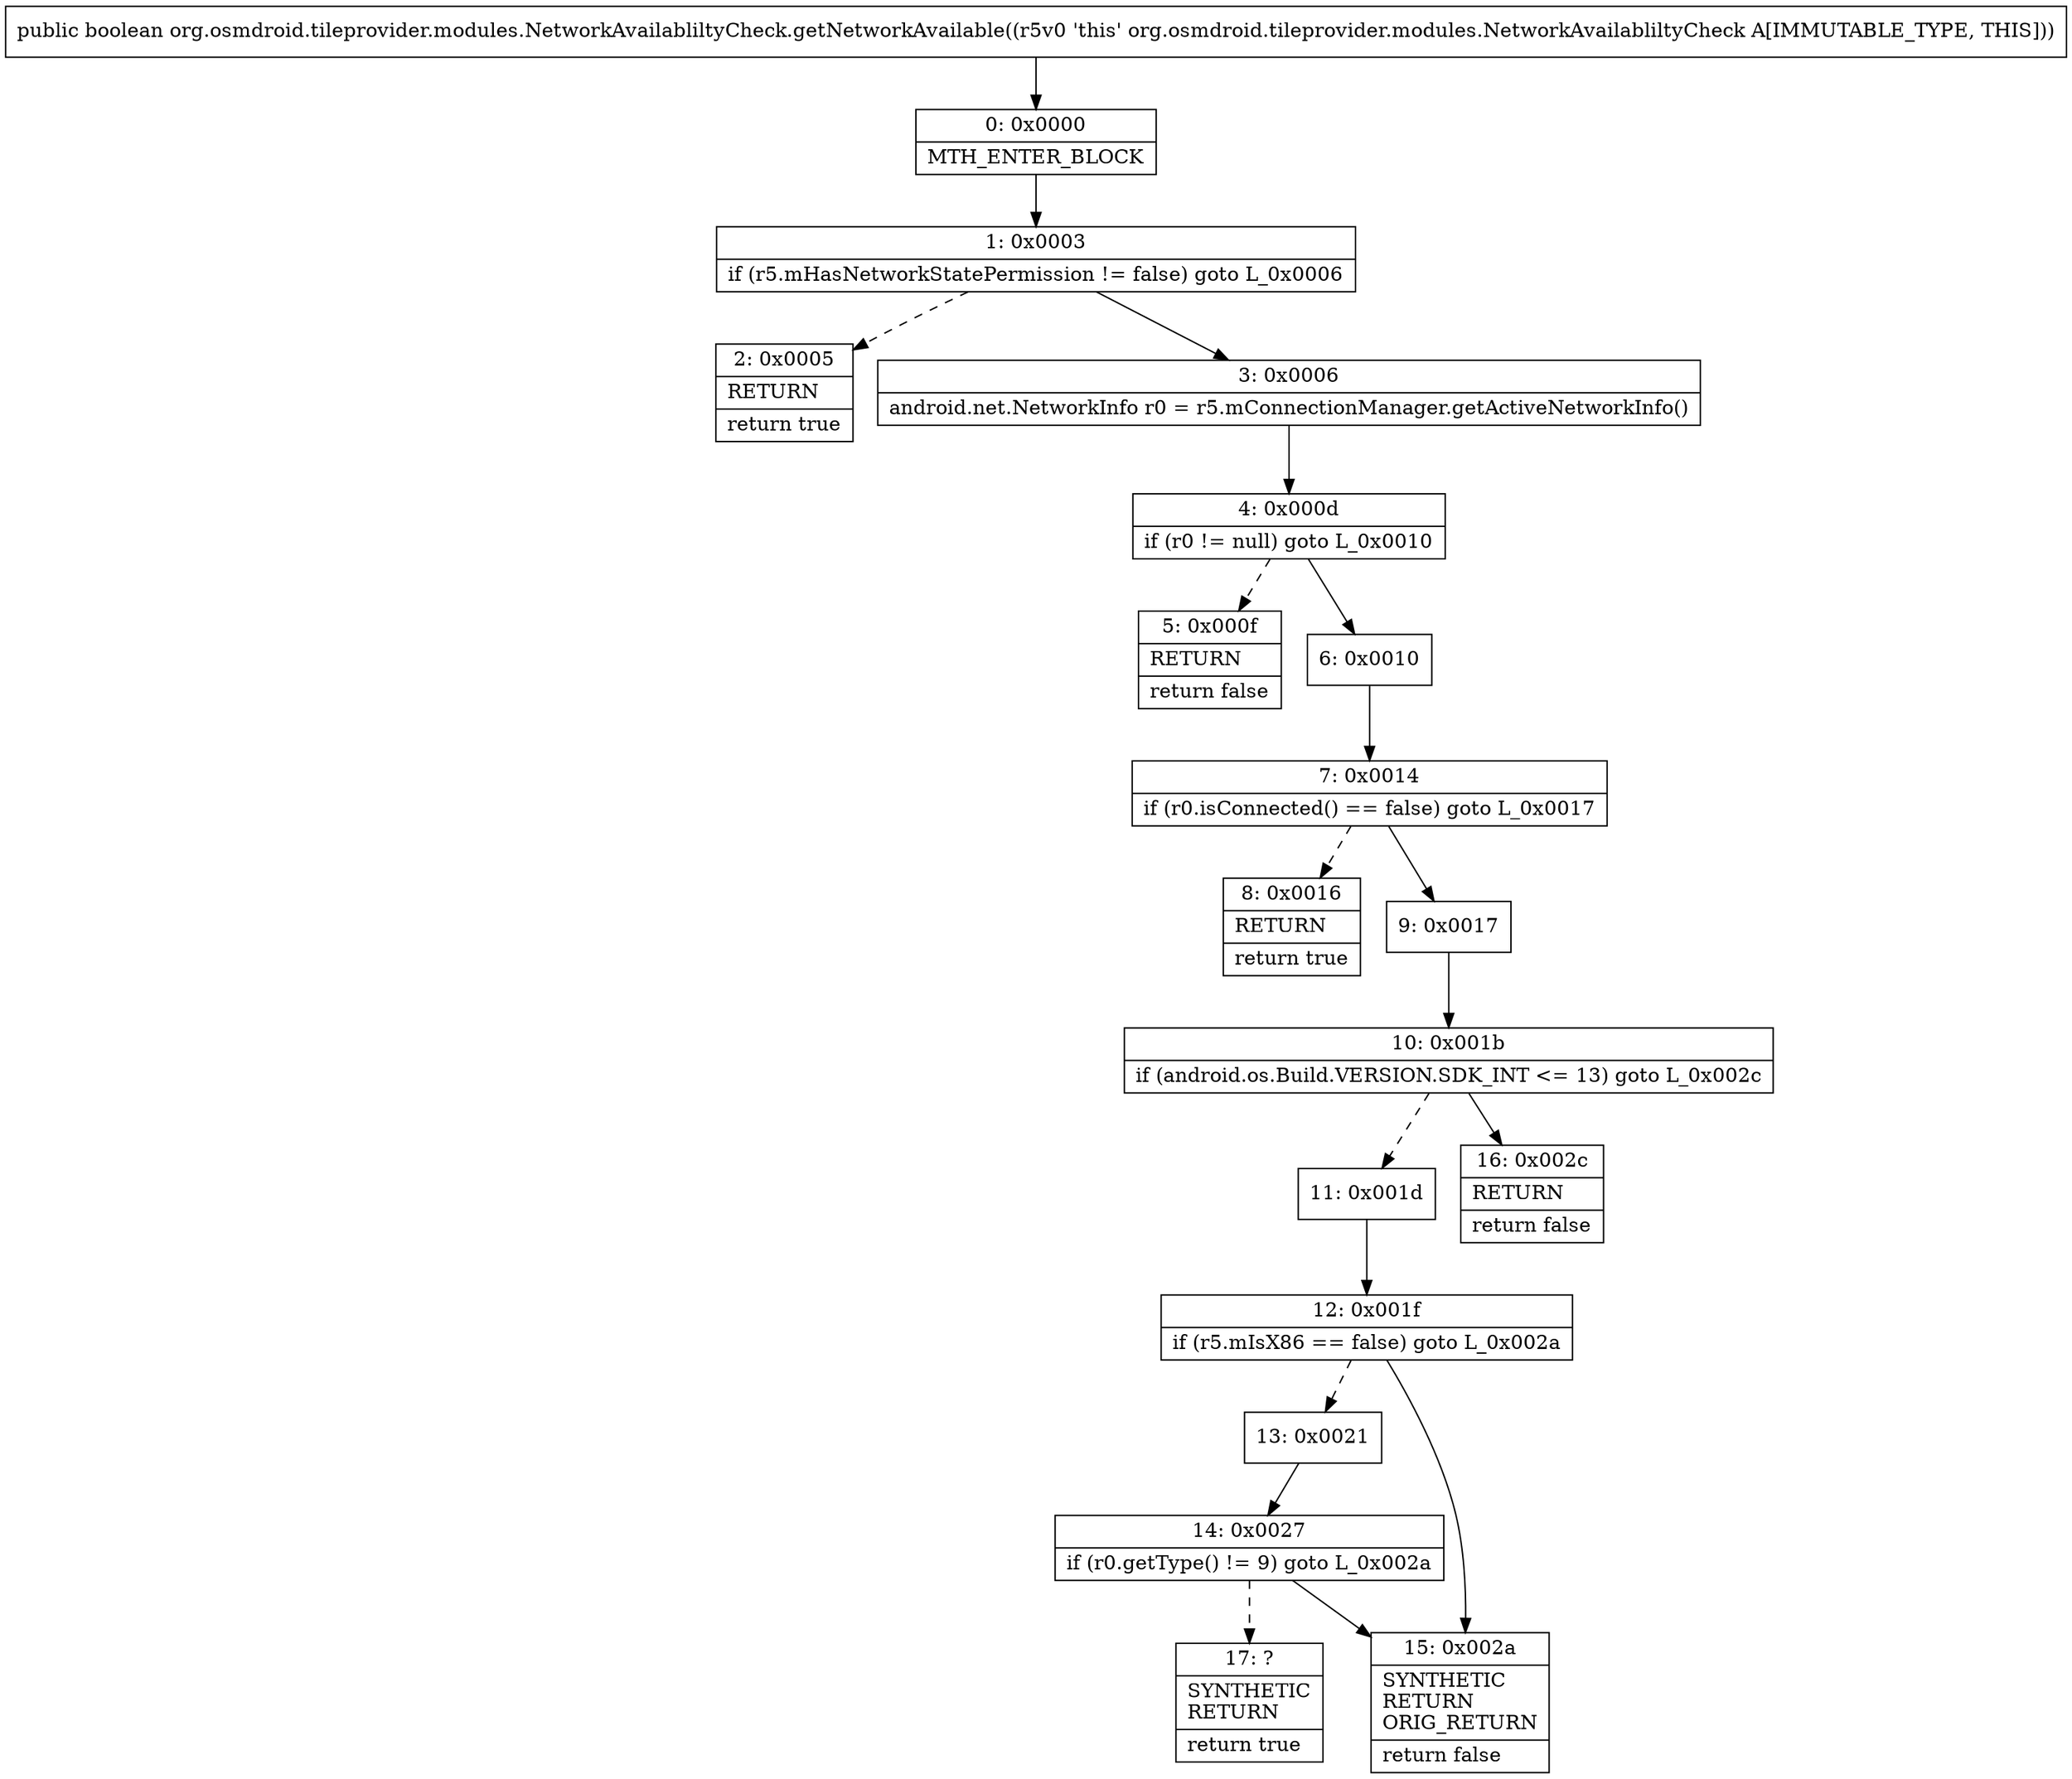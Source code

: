 digraph "CFG fororg.osmdroid.tileprovider.modules.NetworkAvailabliltyCheck.getNetworkAvailable()Z" {
Node_0 [shape=record,label="{0\:\ 0x0000|MTH_ENTER_BLOCK\l}"];
Node_1 [shape=record,label="{1\:\ 0x0003|if (r5.mHasNetworkStatePermission != false) goto L_0x0006\l}"];
Node_2 [shape=record,label="{2\:\ 0x0005|RETURN\l|return true\l}"];
Node_3 [shape=record,label="{3\:\ 0x0006|android.net.NetworkInfo r0 = r5.mConnectionManager.getActiveNetworkInfo()\l}"];
Node_4 [shape=record,label="{4\:\ 0x000d|if (r0 != null) goto L_0x0010\l}"];
Node_5 [shape=record,label="{5\:\ 0x000f|RETURN\l|return false\l}"];
Node_6 [shape=record,label="{6\:\ 0x0010}"];
Node_7 [shape=record,label="{7\:\ 0x0014|if (r0.isConnected() == false) goto L_0x0017\l}"];
Node_8 [shape=record,label="{8\:\ 0x0016|RETURN\l|return true\l}"];
Node_9 [shape=record,label="{9\:\ 0x0017}"];
Node_10 [shape=record,label="{10\:\ 0x001b|if (android.os.Build.VERSION.SDK_INT \<= 13) goto L_0x002c\l}"];
Node_11 [shape=record,label="{11\:\ 0x001d}"];
Node_12 [shape=record,label="{12\:\ 0x001f|if (r5.mIsX86 == false) goto L_0x002a\l}"];
Node_13 [shape=record,label="{13\:\ 0x0021}"];
Node_14 [shape=record,label="{14\:\ 0x0027|if (r0.getType() != 9) goto L_0x002a\l}"];
Node_15 [shape=record,label="{15\:\ 0x002a|SYNTHETIC\lRETURN\lORIG_RETURN\l|return false\l}"];
Node_16 [shape=record,label="{16\:\ 0x002c|RETURN\l|return false\l}"];
Node_17 [shape=record,label="{17\:\ ?|SYNTHETIC\lRETURN\l|return true\l}"];
MethodNode[shape=record,label="{public boolean org.osmdroid.tileprovider.modules.NetworkAvailabliltyCheck.getNetworkAvailable((r5v0 'this' org.osmdroid.tileprovider.modules.NetworkAvailabliltyCheck A[IMMUTABLE_TYPE, THIS])) }"];
MethodNode -> Node_0;
Node_0 -> Node_1;
Node_1 -> Node_2[style=dashed];
Node_1 -> Node_3;
Node_3 -> Node_4;
Node_4 -> Node_5[style=dashed];
Node_4 -> Node_6;
Node_6 -> Node_7;
Node_7 -> Node_8[style=dashed];
Node_7 -> Node_9;
Node_9 -> Node_10;
Node_10 -> Node_11[style=dashed];
Node_10 -> Node_16;
Node_11 -> Node_12;
Node_12 -> Node_13[style=dashed];
Node_12 -> Node_15;
Node_13 -> Node_14;
Node_14 -> Node_15;
Node_14 -> Node_17[style=dashed];
}

